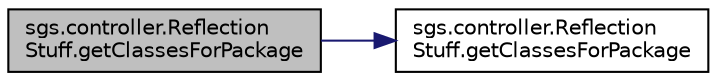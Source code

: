 digraph "sgs.controller.ReflectionStuff.getClassesForPackage"
{
  edge [fontname="Helvetica",fontsize="10",labelfontname="Helvetica",labelfontsize="10"];
  node [fontname="Helvetica",fontsize="10",shape=record];
  rankdir="LR";
  Node1 [label="sgs.controller.Reflection\lStuff.getClassesForPackage",height=0.2,width=0.4,color="black", fillcolor="grey75", style="filled" fontcolor="black"];
  Node1 -> Node2 [color="midnightblue",fontsize="10",style="solid",fontname="Helvetica"];
  Node2 [label="sgs.controller.Reflection\lStuff.getClassesForPackage",height=0.2,width=0.4,color="black", fillcolor="white", style="filled",URL="$classsgs_1_1controller_1_1_reflection_stuff.html#a136f418c61dc52f9fd9225e76e576231"];
}
